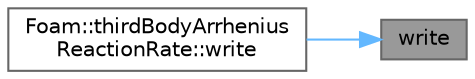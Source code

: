 digraph "write"
{
 // LATEX_PDF_SIZE
  bgcolor="transparent";
  edge [fontname=Helvetica,fontsize=10,labelfontname=Helvetica,labelfontsize=10];
  node [fontname=Helvetica,fontsize=10,shape=box,height=0.2,width=0.4];
  rankdir="RL";
  Node1 [id="Node000001",label="write",height=0.2,width=0.4,color="gray40", fillcolor="grey60", style="filled", fontcolor="black",tooltip=" "];
  Node1 -> Node2 [id="edge1_Node000001_Node000002",dir="back",color="steelblue1",style="solid",tooltip=" "];
  Node2 [id="Node000002",label="Foam::thirdBodyArrhenius\lReactionRate::write",height=0.2,width=0.4,color="grey40", fillcolor="white", style="filled",URL="$classFoam_1_1thirdBodyArrheniusReactionRate.html#a78cec3e4ecac4a89a3ad8d38f2ad21f5",tooltip=" "];
}
